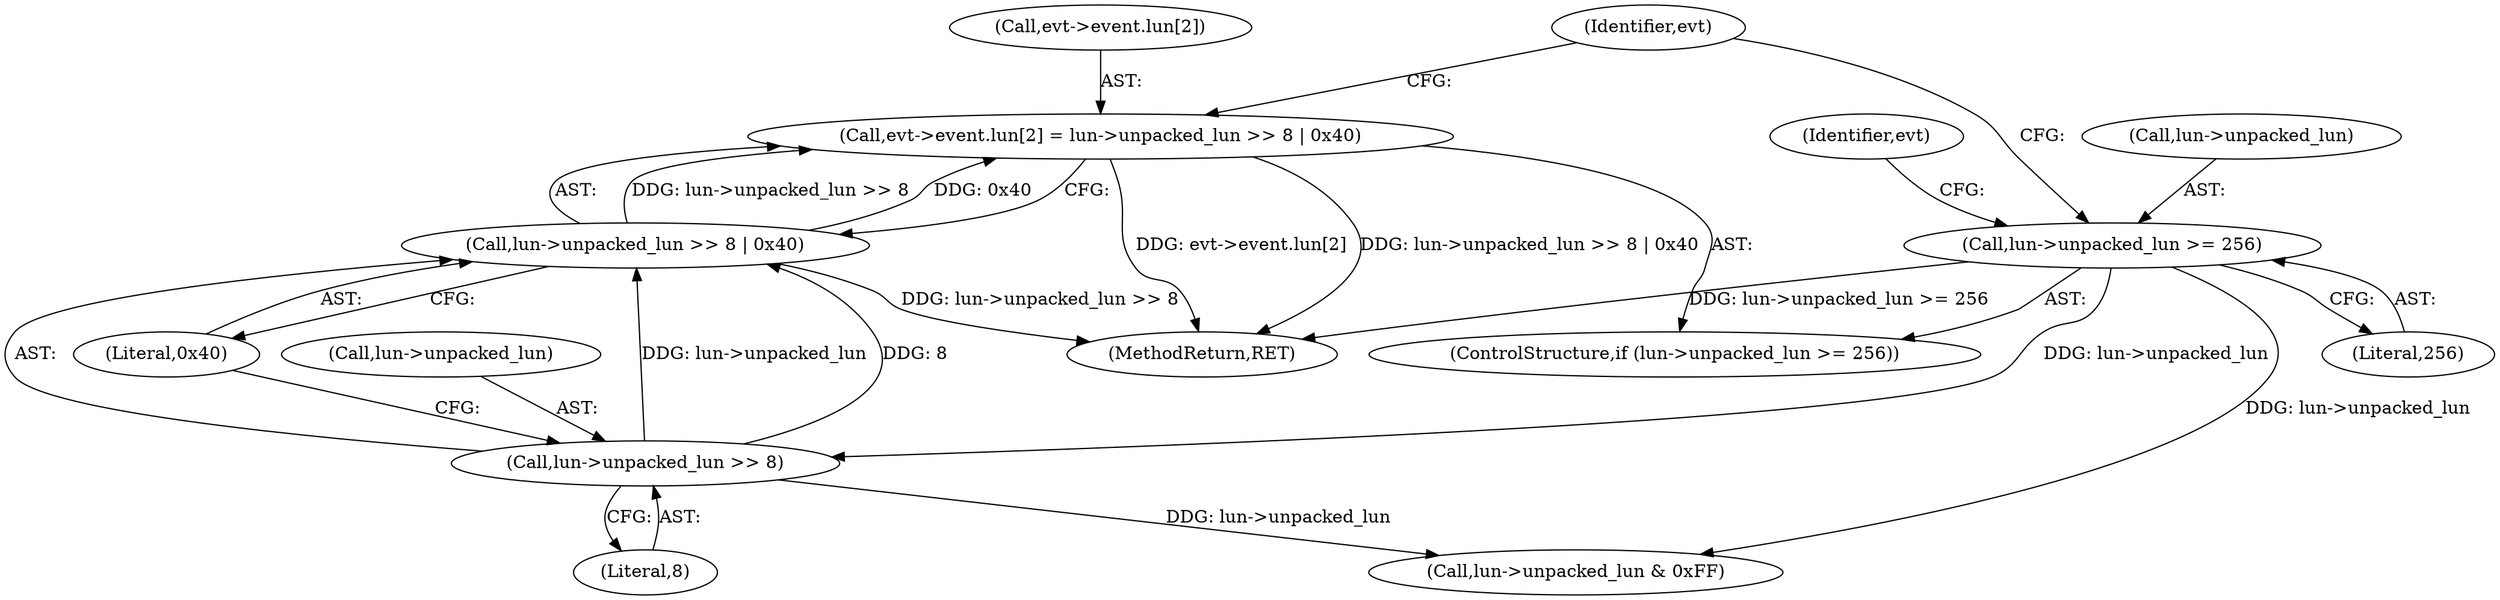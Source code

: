 digraph "0_linux_59c816c1f24df0204e01851431d3bab3eb76719c_0@array" {
"1000151" [label="(Call,evt->event.lun[2] = lun->unpacked_lun >> 8 | 0x40)"];
"1000159" [label="(Call,lun->unpacked_lun >> 8 | 0x40)"];
"1000160" [label="(Call,lun->unpacked_lun >> 8)"];
"1000146" [label="(Call,lun->unpacked_lun >= 256)"];
"1000151" [label="(Call,evt->event.lun[2] = lun->unpacked_lun >> 8 | 0x40)"];
"1000146" [label="(Call,lun->unpacked_lun >= 256)"];
"1000155" [label="(Identifier,evt)"];
"1000145" [label="(ControlStructure,if (lun->unpacked_lun >= 256))"];
"1000160" [label="(Call,lun->unpacked_lun >> 8)"];
"1000152" [label="(Call,evt->event.lun[2])"];
"1000174" [label="(Call,lun->unpacked_lun & 0xFF)"];
"1000165" [label="(Literal,0x40)"];
"1000159" [label="(Call,lun->unpacked_lun >> 8 | 0x40)"];
"1000197" [label="(MethodReturn,RET)"];
"1000150" [label="(Literal,256)"];
"1000164" [label="(Literal,8)"];
"1000161" [label="(Call,lun->unpacked_lun)"];
"1000170" [label="(Identifier,evt)"];
"1000147" [label="(Call,lun->unpacked_lun)"];
"1000151" -> "1000145"  [label="AST: "];
"1000151" -> "1000159"  [label="CFG: "];
"1000152" -> "1000151"  [label="AST: "];
"1000159" -> "1000151"  [label="AST: "];
"1000170" -> "1000151"  [label="CFG: "];
"1000151" -> "1000197"  [label="DDG: lun->unpacked_lun >> 8 | 0x40"];
"1000151" -> "1000197"  [label="DDG: evt->event.lun[2]"];
"1000159" -> "1000151"  [label="DDG: lun->unpacked_lun >> 8"];
"1000159" -> "1000151"  [label="DDG: 0x40"];
"1000159" -> "1000165"  [label="CFG: "];
"1000160" -> "1000159"  [label="AST: "];
"1000165" -> "1000159"  [label="AST: "];
"1000159" -> "1000197"  [label="DDG: lun->unpacked_lun >> 8"];
"1000160" -> "1000159"  [label="DDG: lun->unpacked_lun"];
"1000160" -> "1000159"  [label="DDG: 8"];
"1000160" -> "1000164"  [label="CFG: "];
"1000161" -> "1000160"  [label="AST: "];
"1000164" -> "1000160"  [label="AST: "];
"1000165" -> "1000160"  [label="CFG: "];
"1000146" -> "1000160"  [label="DDG: lun->unpacked_lun"];
"1000160" -> "1000174"  [label="DDG: lun->unpacked_lun"];
"1000146" -> "1000145"  [label="AST: "];
"1000146" -> "1000150"  [label="CFG: "];
"1000147" -> "1000146"  [label="AST: "];
"1000150" -> "1000146"  [label="AST: "];
"1000155" -> "1000146"  [label="CFG: "];
"1000170" -> "1000146"  [label="CFG: "];
"1000146" -> "1000197"  [label="DDG: lun->unpacked_lun >= 256"];
"1000146" -> "1000174"  [label="DDG: lun->unpacked_lun"];
}
